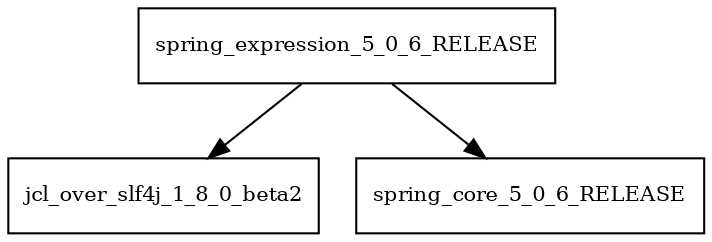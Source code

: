digraph spring_expression_5_0_6_RELEASE_dependencies {
  node [shape = box, fontsize=10.0];
  spring_expression_5_0_6_RELEASE -> jcl_over_slf4j_1_8_0_beta2;
  spring_expression_5_0_6_RELEASE -> spring_core_5_0_6_RELEASE;
}
